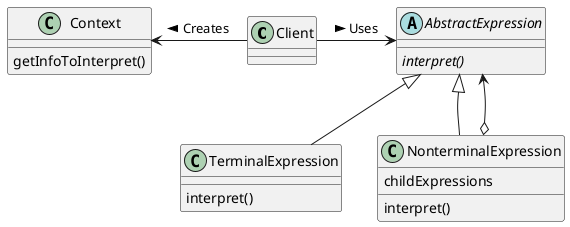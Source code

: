@startuml Interpreter pattern

class Client {
}

class Context {
  getInfoToInterpret()
}

abstract AbstractExpression {
  {abstract} interpret()
}

class TerminalExpression {
  interpret()
}

class NonterminalExpression {
  childExpressions
  interpret()
}

Client -left-> Context : Creates >
Client -right-> AbstractExpression : Uses >

TerminalExpression -up-|> AbstractExpression
NonterminalExpression -up-|> AbstractExpression
NonterminalExpression o--> AbstractExpression

@enduml
